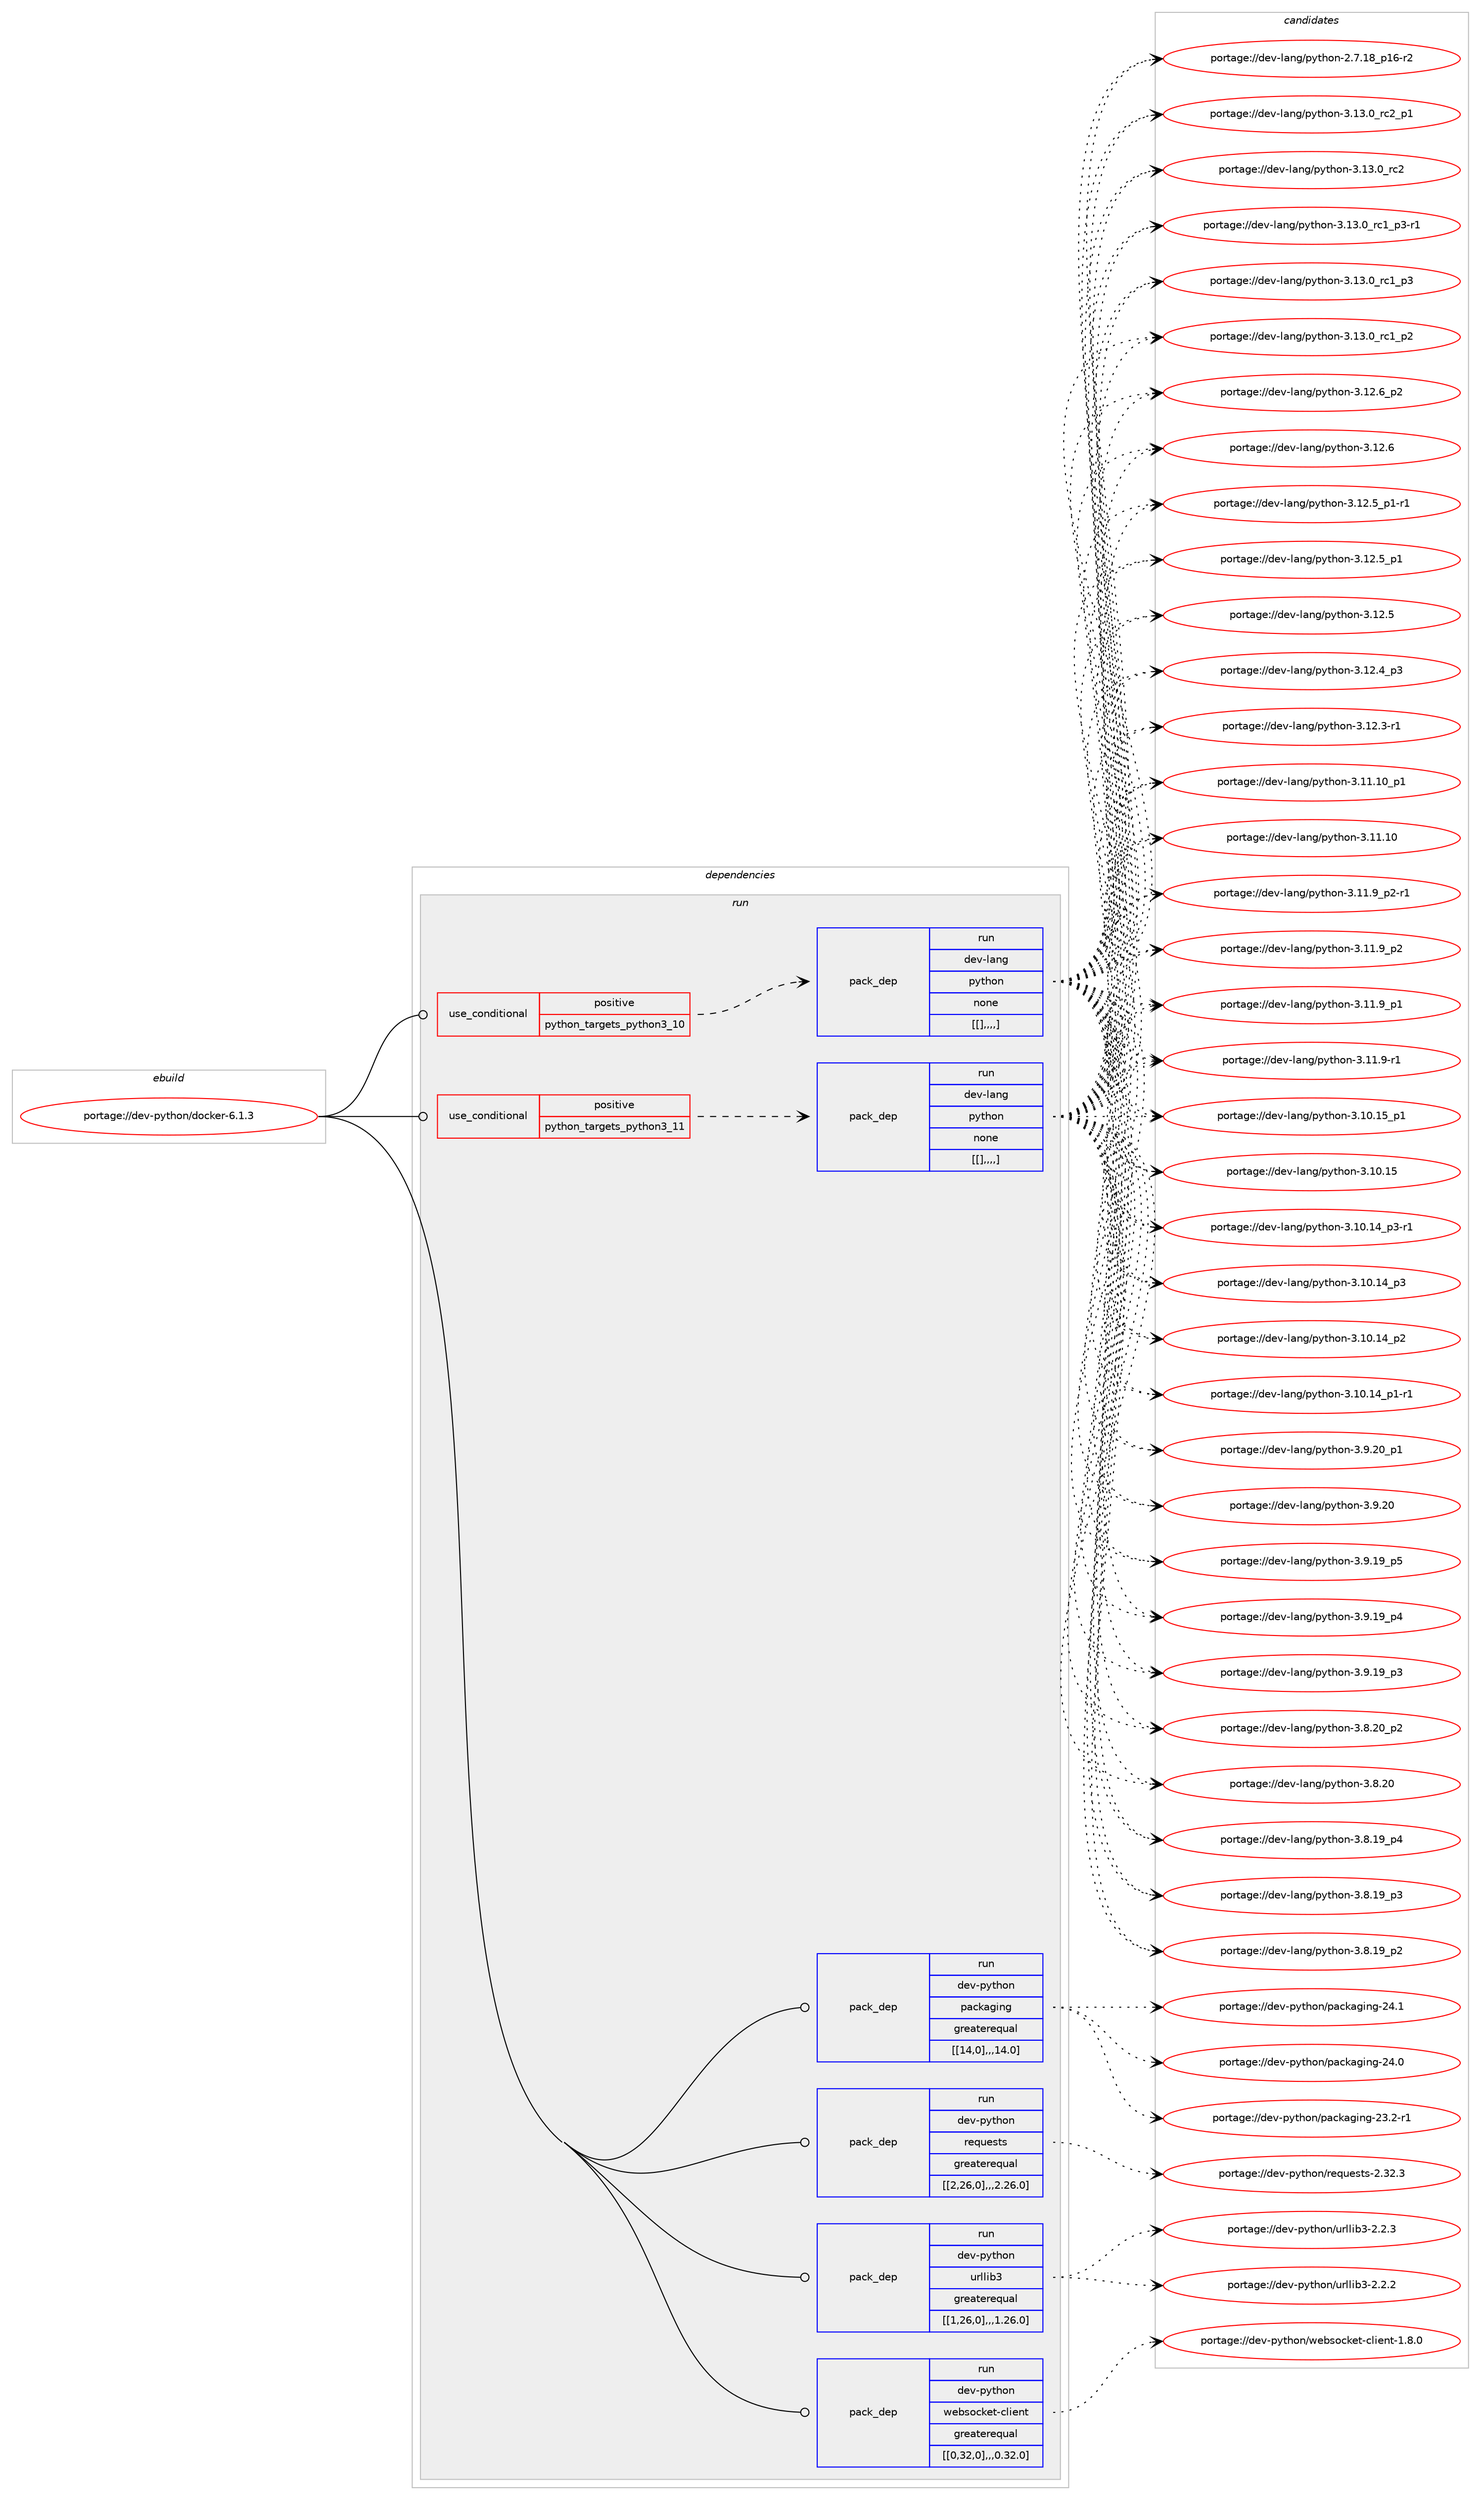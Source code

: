 digraph prolog {

# *************
# Graph options
# *************

newrank=true;
concentrate=true;
compound=true;
graph [rankdir=LR,fontname=Helvetica,fontsize=10,ranksep=1.5];#, ranksep=2.5, nodesep=0.2];
edge  [arrowhead=vee];
node  [fontname=Helvetica,fontsize=10];

# **********
# The ebuild
# **********

subgraph cluster_leftcol {
color=gray;
label=<<i>ebuild</i>>;
id [label="portage://dev-python/docker-6.1.3", color=red, width=4, href="../dev-python/docker-6.1.3.svg"];
}

# ****************
# The dependencies
# ****************

subgraph cluster_midcol {
color=gray;
label=<<i>dependencies</i>>;
subgraph cluster_compile {
fillcolor="#eeeeee";
style=filled;
label=<<i>compile</i>>;
}
subgraph cluster_compileandrun {
fillcolor="#eeeeee";
style=filled;
label=<<i>compile and run</i>>;
}
subgraph cluster_run {
fillcolor="#eeeeee";
style=filled;
label=<<i>run</i>>;
subgraph cond33583 {
dependency147277 [label=<<TABLE BORDER="0" CELLBORDER="1" CELLSPACING="0" CELLPADDING="4"><TR><TD ROWSPAN="3" CELLPADDING="10">use_conditional</TD></TR><TR><TD>positive</TD></TR><TR><TD>python_targets_python3_10</TD></TR></TABLE>>, shape=none, color=red];
subgraph pack112482 {
dependency147278 [label=<<TABLE BORDER="0" CELLBORDER="1" CELLSPACING="0" CELLPADDING="4" WIDTH="220"><TR><TD ROWSPAN="6" CELLPADDING="30">pack_dep</TD></TR><TR><TD WIDTH="110">run</TD></TR><TR><TD>dev-lang</TD></TR><TR><TD>python</TD></TR><TR><TD>none</TD></TR><TR><TD>[[],,,,]</TD></TR></TABLE>>, shape=none, color=blue];
}
dependency147277:e -> dependency147278:w [weight=20,style="dashed",arrowhead="vee"];
}
id:e -> dependency147277:w [weight=20,style="solid",arrowhead="odot"];
subgraph cond33584 {
dependency147279 [label=<<TABLE BORDER="0" CELLBORDER="1" CELLSPACING="0" CELLPADDING="4"><TR><TD ROWSPAN="3" CELLPADDING="10">use_conditional</TD></TR><TR><TD>positive</TD></TR><TR><TD>python_targets_python3_11</TD></TR></TABLE>>, shape=none, color=red];
subgraph pack112483 {
dependency147280 [label=<<TABLE BORDER="0" CELLBORDER="1" CELLSPACING="0" CELLPADDING="4" WIDTH="220"><TR><TD ROWSPAN="6" CELLPADDING="30">pack_dep</TD></TR><TR><TD WIDTH="110">run</TD></TR><TR><TD>dev-lang</TD></TR><TR><TD>python</TD></TR><TR><TD>none</TD></TR><TR><TD>[[],,,,]</TD></TR></TABLE>>, shape=none, color=blue];
}
dependency147279:e -> dependency147280:w [weight=20,style="dashed",arrowhead="vee"];
}
id:e -> dependency147279:w [weight=20,style="solid",arrowhead="odot"];
subgraph pack112484 {
dependency147281 [label=<<TABLE BORDER="0" CELLBORDER="1" CELLSPACING="0" CELLPADDING="4" WIDTH="220"><TR><TD ROWSPAN="6" CELLPADDING="30">pack_dep</TD></TR><TR><TD WIDTH="110">run</TD></TR><TR><TD>dev-python</TD></TR><TR><TD>packaging</TD></TR><TR><TD>greaterequal</TD></TR><TR><TD>[[14,0],,,14.0]</TD></TR></TABLE>>, shape=none, color=blue];
}
id:e -> dependency147281:w [weight=20,style="solid",arrowhead="odot"];
subgraph pack112485 {
dependency147282 [label=<<TABLE BORDER="0" CELLBORDER="1" CELLSPACING="0" CELLPADDING="4" WIDTH="220"><TR><TD ROWSPAN="6" CELLPADDING="30">pack_dep</TD></TR><TR><TD WIDTH="110">run</TD></TR><TR><TD>dev-python</TD></TR><TR><TD>requests</TD></TR><TR><TD>greaterequal</TD></TR><TR><TD>[[2,26,0],,,2.26.0]</TD></TR></TABLE>>, shape=none, color=blue];
}
id:e -> dependency147282:w [weight=20,style="solid",arrowhead="odot"];
subgraph pack112486 {
dependency147283 [label=<<TABLE BORDER="0" CELLBORDER="1" CELLSPACING="0" CELLPADDING="4" WIDTH="220"><TR><TD ROWSPAN="6" CELLPADDING="30">pack_dep</TD></TR><TR><TD WIDTH="110">run</TD></TR><TR><TD>dev-python</TD></TR><TR><TD>urllib3</TD></TR><TR><TD>greaterequal</TD></TR><TR><TD>[[1,26,0],,,1.26.0]</TD></TR></TABLE>>, shape=none, color=blue];
}
id:e -> dependency147283:w [weight=20,style="solid",arrowhead="odot"];
subgraph pack112487 {
dependency147284 [label=<<TABLE BORDER="0" CELLBORDER="1" CELLSPACING="0" CELLPADDING="4" WIDTH="220"><TR><TD ROWSPAN="6" CELLPADDING="30">pack_dep</TD></TR><TR><TD WIDTH="110">run</TD></TR><TR><TD>dev-python</TD></TR><TR><TD>websocket-client</TD></TR><TR><TD>greaterequal</TD></TR><TR><TD>[[0,32,0],,,0.32.0]</TD></TR></TABLE>>, shape=none, color=blue];
}
id:e -> dependency147284:w [weight=20,style="solid",arrowhead="odot"];
}
}

# **************
# The candidates
# **************

subgraph cluster_choices {
rank=same;
color=gray;
label=<<i>candidates</i>>;

subgraph choice112482 {
color=black;
nodesep=1;
choice100101118451089711010347112121116104111110455146495146489511499509511249 [label="portage://dev-lang/python-3.13.0_rc2_p1", color=red, width=4,href="../dev-lang/python-3.13.0_rc2_p1.svg"];
choice10010111845108971101034711212111610411111045514649514648951149950 [label="portage://dev-lang/python-3.13.0_rc2", color=red, width=4,href="../dev-lang/python-3.13.0_rc2.svg"];
choice1001011184510897110103471121211161041111104551464951464895114994995112514511449 [label="portage://dev-lang/python-3.13.0_rc1_p3-r1", color=red, width=4,href="../dev-lang/python-3.13.0_rc1_p3-r1.svg"];
choice100101118451089711010347112121116104111110455146495146489511499499511251 [label="portage://dev-lang/python-3.13.0_rc1_p3", color=red, width=4,href="../dev-lang/python-3.13.0_rc1_p3.svg"];
choice100101118451089711010347112121116104111110455146495146489511499499511250 [label="portage://dev-lang/python-3.13.0_rc1_p2", color=red, width=4,href="../dev-lang/python-3.13.0_rc1_p2.svg"];
choice100101118451089711010347112121116104111110455146495046549511250 [label="portage://dev-lang/python-3.12.6_p2", color=red, width=4,href="../dev-lang/python-3.12.6_p2.svg"];
choice10010111845108971101034711212111610411111045514649504654 [label="portage://dev-lang/python-3.12.6", color=red, width=4,href="../dev-lang/python-3.12.6.svg"];
choice1001011184510897110103471121211161041111104551464950465395112494511449 [label="portage://dev-lang/python-3.12.5_p1-r1", color=red, width=4,href="../dev-lang/python-3.12.5_p1-r1.svg"];
choice100101118451089711010347112121116104111110455146495046539511249 [label="portage://dev-lang/python-3.12.5_p1", color=red, width=4,href="../dev-lang/python-3.12.5_p1.svg"];
choice10010111845108971101034711212111610411111045514649504653 [label="portage://dev-lang/python-3.12.5", color=red, width=4,href="../dev-lang/python-3.12.5.svg"];
choice100101118451089711010347112121116104111110455146495046529511251 [label="portage://dev-lang/python-3.12.4_p3", color=red, width=4,href="../dev-lang/python-3.12.4_p3.svg"];
choice100101118451089711010347112121116104111110455146495046514511449 [label="portage://dev-lang/python-3.12.3-r1", color=red, width=4,href="../dev-lang/python-3.12.3-r1.svg"];
choice10010111845108971101034711212111610411111045514649494649489511249 [label="portage://dev-lang/python-3.11.10_p1", color=red, width=4,href="../dev-lang/python-3.11.10_p1.svg"];
choice1001011184510897110103471121211161041111104551464949464948 [label="portage://dev-lang/python-3.11.10", color=red, width=4,href="../dev-lang/python-3.11.10.svg"];
choice1001011184510897110103471121211161041111104551464949465795112504511449 [label="portage://dev-lang/python-3.11.9_p2-r1", color=red, width=4,href="../dev-lang/python-3.11.9_p2-r1.svg"];
choice100101118451089711010347112121116104111110455146494946579511250 [label="portage://dev-lang/python-3.11.9_p2", color=red, width=4,href="../dev-lang/python-3.11.9_p2.svg"];
choice100101118451089711010347112121116104111110455146494946579511249 [label="portage://dev-lang/python-3.11.9_p1", color=red, width=4,href="../dev-lang/python-3.11.9_p1.svg"];
choice100101118451089711010347112121116104111110455146494946574511449 [label="portage://dev-lang/python-3.11.9-r1", color=red, width=4,href="../dev-lang/python-3.11.9-r1.svg"];
choice10010111845108971101034711212111610411111045514649484649539511249 [label="portage://dev-lang/python-3.10.15_p1", color=red, width=4,href="../dev-lang/python-3.10.15_p1.svg"];
choice1001011184510897110103471121211161041111104551464948464953 [label="portage://dev-lang/python-3.10.15", color=red, width=4,href="../dev-lang/python-3.10.15.svg"];
choice100101118451089711010347112121116104111110455146494846495295112514511449 [label="portage://dev-lang/python-3.10.14_p3-r1", color=red, width=4,href="../dev-lang/python-3.10.14_p3-r1.svg"];
choice10010111845108971101034711212111610411111045514649484649529511251 [label="portage://dev-lang/python-3.10.14_p3", color=red, width=4,href="../dev-lang/python-3.10.14_p3.svg"];
choice10010111845108971101034711212111610411111045514649484649529511250 [label="portage://dev-lang/python-3.10.14_p2", color=red, width=4,href="../dev-lang/python-3.10.14_p2.svg"];
choice100101118451089711010347112121116104111110455146494846495295112494511449 [label="portage://dev-lang/python-3.10.14_p1-r1", color=red, width=4,href="../dev-lang/python-3.10.14_p1-r1.svg"];
choice100101118451089711010347112121116104111110455146574650489511249 [label="portage://dev-lang/python-3.9.20_p1", color=red, width=4,href="../dev-lang/python-3.9.20_p1.svg"];
choice10010111845108971101034711212111610411111045514657465048 [label="portage://dev-lang/python-3.9.20", color=red, width=4,href="../dev-lang/python-3.9.20.svg"];
choice100101118451089711010347112121116104111110455146574649579511253 [label="portage://dev-lang/python-3.9.19_p5", color=red, width=4,href="../dev-lang/python-3.9.19_p5.svg"];
choice100101118451089711010347112121116104111110455146574649579511252 [label="portage://dev-lang/python-3.9.19_p4", color=red, width=4,href="../dev-lang/python-3.9.19_p4.svg"];
choice100101118451089711010347112121116104111110455146574649579511251 [label="portage://dev-lang/python-3.9.19_p3", color=red, width=4,href="../dev-lang/python-3.9.19_p3.svg"];
choice100101118451089711010347112121116104111110455146564650489511250 [label="portage://dev-lang/python-3.8.20_p2", color=red, width=4,href="../dev-lang/python-3.8.20_p2.svg"];
choice10010111845108971101034711212111610411111045514656465048 [label="portage://dev-lang/python-3.8.20", color=red, width=4,href="../dev-lang/python-3.8.20.svg"];
choice100101118451089711010347112121116104111110455146564649579511252 [label="portage://dev-lang/python-3.8.19_p4", color=red, width=4,href="../dev-lang/python-3.8.19_p4.svg"];
choice100101118451089711010347112121116104111110455146564649579511251 [label="portage://dev-lang/python-3.8.19_p3", color=red, width=4,href="../dev-lang/python-3.8.19_p3.svg"];
choice100101118451089711010347112121116104111110455146564649579511250 [label="portage://dev-lang/python-3.8.19_p2", color=red, width=4,href="../dev-lang/python-3.8.19_p2.svg"];
choice100101118451089711010347112121116104111110455046554649569511249544511450 [label="portage://dev-lang/python-2.7.18_p16-r2", color=red, width=4,href="../dev-lang/python-2.7.18_p16-r2.svg"];
dependency147278:e -> choice100101118451089711010347112121116104111110455146495146489511499509511249:w [style=dotted,weight="100"];
dependency147278:e -> choice10010111845108971101034711212111610411111045514649514648951149950:w [style=dotted,weight="100"];
dependency147278:e -> choice1001011184510897110103471121211161041111104551464951464895114994995112514511449:w [style=dotted,weight="100"];
dependency147278:e -> choice100101118451089711010347112121116104111110455146495146489511499499511251:w [style=dotted,weight="100"];
dependency147278:e -> choice100101118451089711010347112121116104111110455146495146489511499499511250:w [style=dotted,weight="100"];
dependency147278:e -> choice100101118451089711010347112121116104111110455146495046549511250:w [style=dotted,weight="100"];
dependency147278:e -> choice10010111845108971101034711212111610411111045514649504654:w [style=dotted,weight="100"];
dependency147278:e -> choice1001011184510897110103471121211161041111104551464950465395112494511449:w [style=dotted,weight="100"];
dependency147278:e -> choice100101118451089711010347112121116104111110455146495046539511249:w [style=dotted,weight="100"];
dependency147278:e -> choice10010111845108971101034711212111610411111045514649504653:w [style=dotted,weight="100"];
dependency147278:e -> choice100101118451089711010347112121116104111110455146495046529511251:w [style=dotted,weight="100"];
dependency147278:e -> choice100101118451089711010347112121116104111110455146495046514511449:w [style=dotted,weight="100"];
dependency147278:e -> choice10010111845108971101034711212111610411111045514649494649489511249:w [style=dotted,weight="100"];
dependency147278:e -> choice1001011184510897110103471121211161041111104551464949464948:w [style=dotted,weight="100"];
dependency147278:e -> choice1001011184510897110103471121211161041111104551464949465795112504511449:w [style=dotted,weight="100"];
dependency147278:e -> choice100101118451089711010347112121116104111110455146494946579511250:w [style=dotted,weight="100"];
dependency147278:e -> choice100101118451089711010347112121116104111110455146494946579511249:w [style=dotted,weight="100"];
dependency147278:e -> choice100101118451089711010347112121116104111110455146494946574511449:w [style=dotted,weight="100"];
dependency147278:e -> choice10010111845108971101034711212111610411111045514649484649539511249:w [style=dotted,weight="100"];
dependency147278:e -> choice1001011184510897110103471121211161041111104551464948464953:w [style=dotted,weight="100"];
dependency147278:e -> choice100101118451089711010347112121116104111110455146494846495295112514511449:w [style=dotted,weight="100"];
dependency147278:e -> choice10010111845108971101034711212111610411111045514649484649529511251:w [style=dotted,weight="100"];
dependency147278:e -> choice10010111845108971101034711212111610411111045514649484649529511250:w [style=dotted,weight="100"];
dependency147278:e -> choice100101118451089711010347112121116104111110455146494846495295112494511449:w [style=dotted,weight="100"];
dependency147278:e -> choice100101118451089711010347112121116104111110455146574650489511249:w [style=dotted,weight="100"];
dependency147278:e -> choice10010111845108971101034711212111610411111045514657465048:w [style=dotted,weight="100"];
dependency147278:e -> choice100101118451089711010347112121116104111110455146574649579511253:w [style=dotted,weight="100"];
dependency147278:e -> choice100101118451089711010347112121116104111110455146574649579511252:w [style=dotted,weight="100"];
dependency147278:e -> choice100101118451089711010347112121116104111110455146574649579511251:w [style=dotted,weight="100"];
dependency147278:e -> choice100101118451089711010347112121116104111110455146564650489511250:w [style=dotted,weight="100"];
dependency147278:e -> choice10010111845108971101034711212111610411111045514656465048:w [style=dotted,weight="100"];
dependency147278:e -> choice100101118451089711010347112121116104111110455146564649579511252:w [style=dotted,weight="100"];
dependency147278:e -> choice100101118451089711010347112121116104111110455146564649579511251:w [style=dotted,weight="100"];
dependency147278:e -> choice100101118451089711010347112121116104111110455146564649579511250:w [style=dotted,weight="100"];
dependency147278:e -> choice100101118451089711010347112121116104111110455046554649569511249544511450:w [style=dotted,weight="100"];
}
subgraph choice112483 {
color=black;
nodesep=1;
choice100101118451089711010347112121116104111110455146495146489511499509511249 [label="portage://dev-lang/python-3.13.0_rc2_p1", color=red, width=4,href="../dev-lang/python-3.13.0_rc2_p1.svg"];
choice10010111845108971101034711212111610411111045514649514648951149950 [label="portage://dev-lang/python-3.13.0_rc2", color=red, width=4,href="../dev-lang/python-3.13.0_rc2.svg"];
choice1001011184510897110103471121211161041111104551464951464895114994995112514511449 [label="portage://dev-lang/python-3.13.0_rc1_p3-r1", color=red, width=4,href="../dev-lang/python-3.13.0_rc1_p3-r1.svg"];
choice100101118451089711010347112121116104111110455146495146489511499499511251 [label="portage://dev-lang/python-3.13.0_rc1_p3", color=red, width=4,href="../dev-lang/python-3.13.0_rc1_p3.svg"];
choice100101118451089711010347112121116104111110455146495146489511499499511250 [label="portage://dev-lang/python-3.13.0_rc1_p2", color=red, width=4,href="../dev-lang/python-3.13.0_rc1_p2.svg"];
choice100101118451089711010347112121116104111110455146495046549511250 [label="portage://dev-lang/python-3.12.6_p2", color=red, width=4,href="../dev-lang/python-3.12.6_p2.svg"];
choice10010111845108971101034711212111610411111045514649504654 [label="portage://dev-lang/python-3.12.6", color=red, width=4,href="../dev-lang/python-3.12.6.svg"];
choice1001011184510897110103471121211161041111104551464950465395112494511449 [label="portage://dev-lang/python-3.12.5_p1-r1", color=red, width=4,href="../dev-lang/python-3.12.5_p1-r1.svg"];
choice100101118451089711010347112121116104111110455146495046539511249 [label="portage://dev-lang/python-3.12.5_p1", color=red, width=4,href="../dev-lang/python-3.12.5_p1.svg"];
choice10010111845108971101034711212111610411111045514649504653 [label="portage://dev-lang/python-3.12.5", color=red, width=4,href="../dev-lang/python-3.12.5.svg"];
choice100101118451089711010347112121116104111110455146495046529511251 [label="portage://dev-lang/python-3.12.4_p3", color=red, width=4,href="../dev-lang/python-3.12.4_p3.svg"];
choice100101118451089711010347112121116104111110455146495046514511449 [label="portage://dev-lang/python-3.12.3-r1", color=red, width=4,href="../dev-lang/python-3.12.3-r1.svg"];
choice10010111845108971101034711212111610411111045514649494649489511249 [label="portage://dev-lang/python-3.11.10_p1", color=red, width=4,href="../dev-lang/python-3.11.10_p1.svg"];
choice1001011184510897110103471121211161041111104551464949464948 [label="portage://dev-lang/python-3.11.10", color=red, width=4,href="../dev-lang/python-3.11.10.svg"];
choice1001011184510897110103471121211161041111104551464949465795112504511449 [label="portage://dev-lang/python-3.11.9_p2-r1", color=red, width=4,href="../dev-lang/python-3.11.9_p2-r1.svg"];
choice100101118451089711010347112121116104111110455146494946579511250 [label="portage://dev-lang/python-3.11.9_p2", color=red, width=4,href="../dev-lang/python-3.11.9_p2.svg"];
choice100101118451089711010347112121116104111110455146494946579511249 [label="portage://dev-lang/python-3.11.9_p1", color=red, width=4,href="../dev-lang/python-3.11.9_p1.svg"];
choice100101118451089711010347112121116104111110455146494946574511449 [label="portage://dev-lang/python-3.11.9-r1", color=red, width=4,href="../dev-lang/python-3.11.9-r1.svg"];
choice10010111845108971101034711212111610411111045514649484649539511249 [label="portage://dev-lang/python-3.10.15_p1", color=red, width=4,href="../dev-lang/python-3.10.15_p1.svg"];
choice1001011184510897110103471121211161041111104551464948464953 [label="portage://dev-lang/python-3.10.15", color=red, width=4,href="../dev-lang/python-3.10.15.svg"];
choice100101118451089711010347112121116104111110455146494846495295112514511449 [label="portage://dev-lang/python-3.10.14_p3-r1", color=red, width=4,href="../dev-lang/python-3.10.14_p3-r1.svg"];
choice10010111845108971101034711212111610411111045514649484649529511251 [label="portage://dev-lang/python-3.10.14_p3", color=red, width=4,href="../dev-lang/python-3.10.14_p3.svg"];
choice10010111845108971101034711212111610411111045514649484649529511250 [label="portage://dev-lang/python-3.10.14_p2", color=red, width=4,href="../dev-lang/python-3.10.14_p2.svg"];
choice100101118451089711010347112121116104111110455146494846495295112494511449 [label="portage://dev-lang/python-3.10.14_p1-r1", color=red, width=4,href="../dev-lang/python-3.10.14_p1-r1.svg"];
choice100101118451089711010347112121116104111110455146574650489511249 [label="portage://dev-lang/python-3.9.20_p1", color=red, width=4,href="../dev-lang/python-3.9.20_p1.svg"];
choice10010111845108971101034711212111610411111045514657465048 [label="portage://dev-lang/python-3.9.20", color=red, width=4,href="../dev-lang/python-3.9.20.svg"];
choice100101118451089711010347112121116104111110455146574649579511253 [label="portage://dev-lang/python-3.9.19_p5", color=red, width=4,href="../dev-lang/python-3.9.19_p5.svg"];
choice100101118451089711010347112121116104111110455146574649579511252 [label="portage://dev-lang/python-3.9.19_p4", color=red, width=4,href="../dev-lang/python-3.9.19_p4.svg"];
choice100101118451089711010347112121116104111110455146574649579511251 [label="portage://dev-lang/python-3.9.19_p3", color=red, width=4,href="../dev-lang/python-3.9.19_p3.svg"];
choice100101118451089711010347112121116104111110455146564650489511250 [label="portage://dev-lang/python-3.8.20_p2", color=red, width=4,href="../dev-lang/python-3.8.20_p2.svg"];
choice10010111845108971101034711212111610411111045514656465048 [label="portage://dev-lang/python-3.8.20", color=red, width=4,href="../dev-lang/python-3.8.20.svg"];
choice100101118451089711010347112121116104111110455146564649579511252 [label="portage://dev-lang/python-3.8.19_p4", color=red, width=4,href="../dev-lang/python-3.8.19_p4.svg"];
choice100101118451089711010347112121116104111110455146564649579511251 [label="portage://dev-lang/python-3.8.19_p3", color=red, width=4,href="../dev-lang/python-3.8.19_p3.svg"];
choice100101118451089711010347112121116104111110455146564649579511250 [label="portage://dev-lang/python-3.8.19_p2", color=red, width=4,href="../dev-lang/python-3.8.19_p2.svg"];
choice100101118451089711010347112121116104111110455046554649569511249544511450 [label="portage://dev-lang/python-2.7.18_p16-r2", color=red, width=4,href="../dev-lang/python-2.7.18_p16-r2.svg"];
dependency147280:e -> choice100101118451089711010347112121116104111110455146495146489511499509511249:w [style=dotted,weight="100"];
dependency147280:e -> choice10010111845108971101034711212111610411111045514649514648951149950:w [style=dotted,weight="100"];
dependency147280:e -> choice1001011184510897110103471121211161041111104551464951464895114994995112514511449:w [style=dotted,weight="100"];
dependency147280:e -> choice100101118451089711010347112121116104111110455146495146489511499499511251:w [style=dotted,weight="100"];
dependency147280:e -> choice100101118451089711010347112121116104111110455146495146489511499499511250:w [style=dotted,weight="100"];
dependency147280:e -> choice100101118451089711010347112121116104111110455146495046549511250:w [style=dotted,weight="100"];
dependency147280:e -> choice10010111845108971101034711212111610411111045514649504654:w [style=dotted,weight="100"];
dependency147280:e -> choice1001011184510897110103471121211161041111104551464950465395112494511449:w [style=dotted,weight="100"];
dependency147280:e -> choice100101118451089711010347112121116104111110455146495046539511249:w [style=dotted,weight="100"];
dependency147280:e -> choice10010111845108971101034711212111610411111045514649504653:w [style=dotted,weight="100"];
dependency147280:e -> choice100101118451089711010347112121116104111110455146495046529511251:w [style=dotted,weight="100"];
dependency147280:e -> choice100101118451089711010347112121116104111110455146495046514511449:w [style=dotted,weight="100"];
dependency147280:e -> choice10010111845108971101034711212111610411111045514649494649489511249:w [style=dotted,weight="100"];
dependency147280:e -> choice1001011184510897110103471121211161041111104551464949464948:w [style=dotted,weight="100"];
dependency147280:e -> choice1001011184510897110103471121211161041111104551464949465795112504511449:w [style=dotted,weight="100"];
dependency147280:e -> choice100101118451089711010347112121116104111110455146494946579511250:w [style=dotted,weight="100"];
dependency147280:e -> choice100101118451089711010347112121116104111110455146494946579511249:w [style=dotted,weight="100"];
dependency147280:e -> choice100101118451089711010347112121116104111110455146494946574511449:w [style=dotted,weight="100"];
dependency147280:e -> choice10010111845108971101034711212111610411111045514649484649539511249:w [style=dotted,weight="100"];
dependency147280:e -> choice1001011184510897110103471121211161041111104551464948464953:w [style=dotted,weight="100"];
dependency147280:e -> choice100101118451089711010347112121116104111110455146494846495295112514511449:w [style=dotted,weight="100"];
dependency147280:e -> choice10010111845108971101034711212111610411111045514649484649529511251:w [style=dotted,weight="100"];
dependency147280:e -> choice10010111845108971101034711212111610411111045514649484649529511250:w [style=dotted,weight="100"];
dependency147280:e -> choice100101118451089711010347112121116104111110455146494846495295112494511449:w [style=dotted,weight="100"];
dependency147280:e -> choice100101118451089711010347112121116104111110455146574650489511249:w [style=dotted,weight="100"];
dependency147280:e -> choice10010111845108971101034711212111610411111045514657465048:w [style=dotted,weight="100"];
dependency147280:e -> choice100101118451089711010347112121116104111110455146574649579511253:w [style=dotted,weight="100"];
dependency147280:e -> choice100101118451089711010347112121116104111110455146574649579511252:w [style=dotted,weight="100"];
dependency147280:e -> choice100101118451089711010347112121116104111110455146574649579511251:w [style=dotted,weight="100"];
dependency147280:e -> choice100101118451089711010347112121116104111110455146564650489511250:w [style=dotted,weight="100"];
dependency147280:e -> choice10010111845108971101034711212111610411111045514656465048:w [style=dotted,weight="100"];
dependency147280:e -> choice100101118451089711010347112121116104111110455146564649579511252:w [style=dotted,weight="100"];
dependency147280:e -> choice100101118451089711010347112121116104111110455146564649579511251:w [style=dotted,weight="100"];
dependency147280:e -> choice100101118451089711010347112121116104111110455146564649579511250:w [style=dotted,weight="100"];
dependency147280:e -> choice100101118451089711010347112121116104111110455046554649569511249544511450:w [style=dotted,weight="100"];
}
subgraph choice112484 {
color=black;
nodesep=1;
choice10010111845112121116104111110471129799107971031051101034550524649 [label="portage://dev-python/packaging-24.1", color=red, width=4,href="../dev-python/packaging-24.1.svg"];
choice10010111845112121116104111110471129799107971031051101034550524648 [label="portage://dev-python/packaging-24.0", color=red, width=4,href="../dev-python/packaging-24.0.svg"];
choice100101118451121211161041111104711297991079710310511010345505146504511449 [label="portage://dev-python/packaging-23.2-r1", color=red, width=4,href="../dev-python/packaging-23.2-r1.svg"];
dependency147281:e -> choice10010111845112121116104111110471129799107971031051101034550524649:w [style=dotted,weight="100"];
dependency147281:e -> choice10010111845112121116104111110471129799107971031051101034550524648:w [style=dotted,weight="100"];
dependency147281:e -> choice100101118451121211161041111104711297991079710310511010345505146504511449:w [style=dotted,weight="100"];
}
subgraph choice112485 {
color=black;
nodesep=1;
choice100101118451121211161041111104711410111311710111511611545504651504651 [label="portage://dev-python/requests-2.32.3", color=red, width=4,href="../dev-python/requests-2.32.3.svg"];
dependency147282:e -> choice100101118451121211161041111104711410111311710111511611545504651504651:w [style=dotted,weight="100"];
}
subgraph choice112486 {
color=black;
nodesep=1;
choice10010111845112121116104111110471171141081081059851455046504651 [label="portage://dev-python/urllib3-2.2.3", color=red, width=4,href="../dev-python/urllib3-2.2.3.svg"];
choice10010111845112121116104111110471171141081081059851455046504650 [label="portage://dev-python/urllib3-2.2.2", color=red, width=4,href="../dev-python/urllib3-2.2.2.svg"];
dependency147283:e -> choice10010111845112121116104111110471171141081081059851455046504651:w [style=dotted,weight="100"];
dependency147283:e -> choice10010111845112121116104111110471171141081081059851455046504650:w [style=dotted,weight="100"];
}
subgraph choice112487 {
color=black;
nodesep=1;
choice100101118451121211161041111104711910198115111991071011164599108105101110116454946564648 [label="portage://dev-python/websocket-client-1.8.0", color=red, width=4,href="../dev-python/websocket-client-1.8.0.svg"];
dependency147284:e -> choice100101118451121211161041111104711910198115111991071011164599108105101110116454946564648:w [style=dotted,weight="100"];
}
}

}
